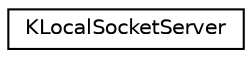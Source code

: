 digraph "Graphical Class Hierarchy"
{
  edge [fontname="Helvetica",fontsize="10",labelfontname="Helvetica",labelfontsize="10"];
  node [fontname="Helvetica",fontsize="10",shape=record];
  rankdir="LR";
  Node0 [label="KLocalSocketServer",height=0.2,width=0.4,color="black", fillcolor="white", style="filled",URL="$classKLocalSocketServer.html",tooltip="KLocalSocketServer allows one to create a listening local socket and accept incoming connections..."];
}
